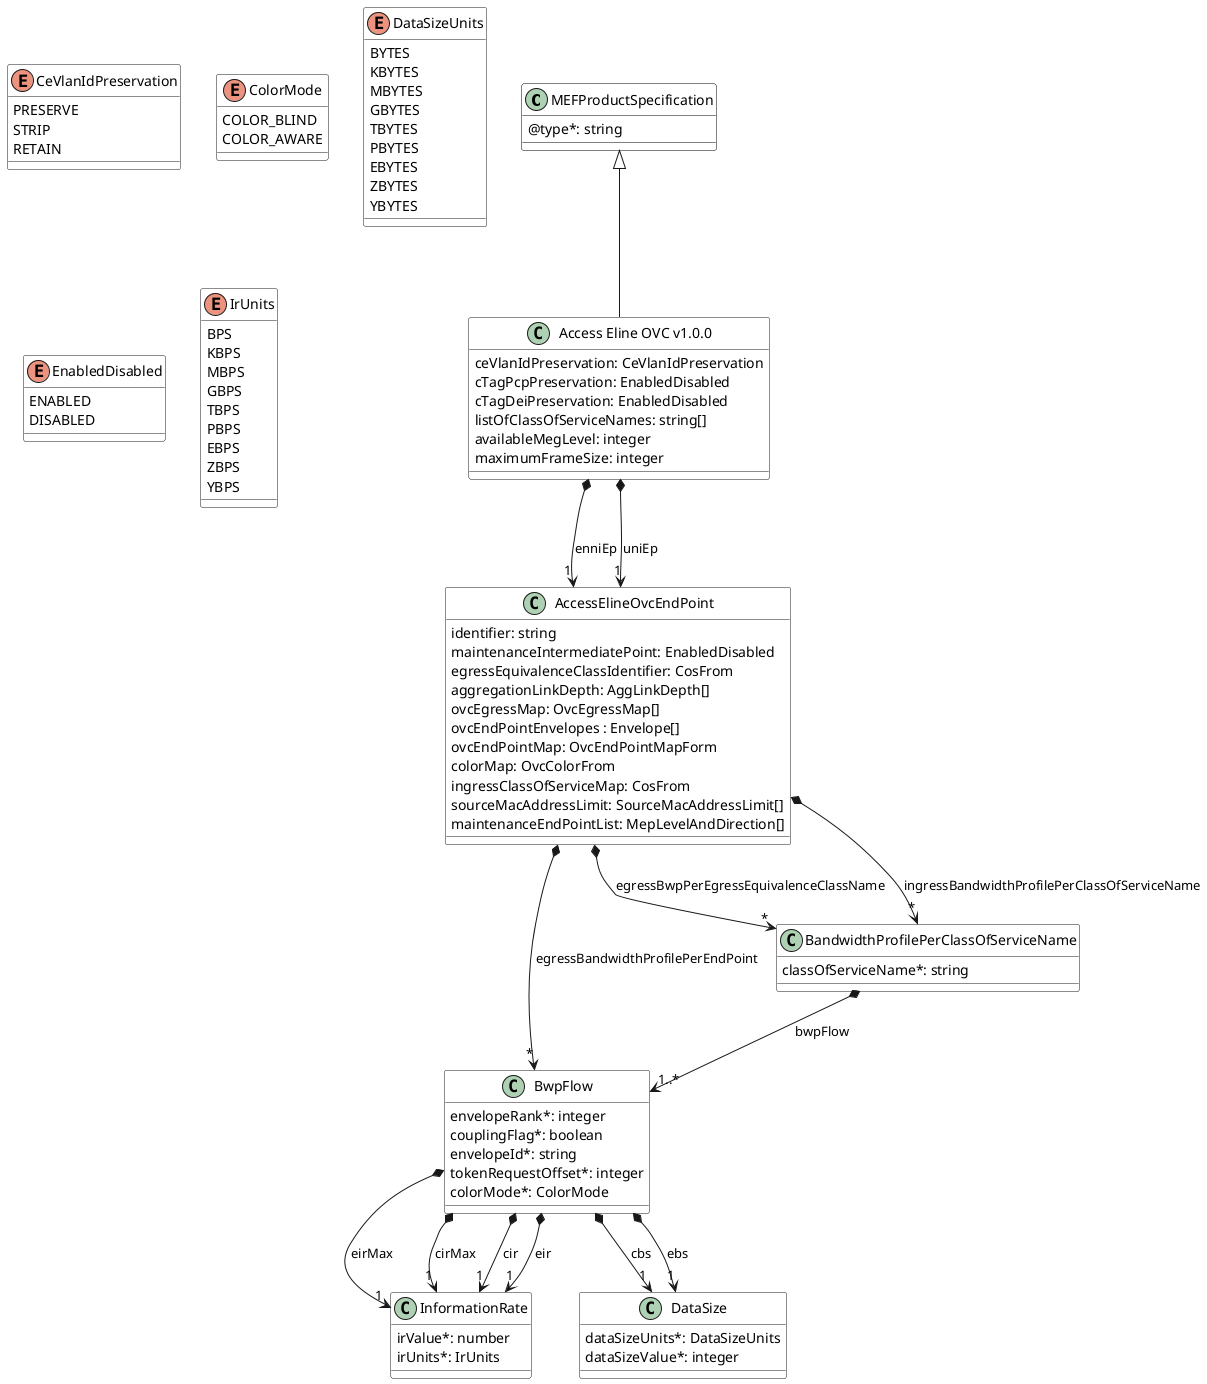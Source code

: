 @startuml

skinparam {
    ClassBackgroundColor White
    ClassBorderColor<<API>> Black
}

hide  <<API>> stereotype

class MEFProductSpecification<<API>> {

    @type*: string 
}


class AccessElineOvcEndPoint {

    identifier: string 
    maintenanceIntermediatePoint: EnabledDisabled 
    egressEquivalenceClassIdentifier: CosFrom
    aggregationLinkDepth: AggLinkDepth[]
    ovcEgressMap: OvcEgressMap[]
    ovcEndPointEnvelopes : Envelope[]
    ovcEndPointMap: OvcEndPointMapForm
    colorMap: OvcColorFrom
    ingressClassOfServiceMap: CosFrom
    sourceMacAddressLimit: SourceMacAddressLimit[]
    maintenanceEndPointList: MepLevelAndDirection[]

}

AccessElineOvcEndPoint *-->"*" BwpFlow : egressBandwidthProfilePerEndPoint
AccessElineOvcEndPoint *-->"*" BandwidthProfilePerClassOfServiceName : egressBwpPerEgressEquivalenceClassName
AccessElineOvcEndPoint *-->"*" BandwidthProfilePerClassOfServiceName : ingressBandwidthProfilePerClassOfServiceName


class AccessElineOvc as "Access Eline OVC v1.0.0" {

    ceVlanIdPreservation: CeVlanIdPreservation 
    cTagPcpPreservation: EnabledDisabled 
    cTagDeiPreservation: EnabledDisabled
    listOfClassOfServiceNames: string[] 
    availableMegLevel: integer 
    maximumFrameSize: integer 
}
MEFProductSpecification <|-- AccessElineOvc

AccessElineOvc *-->"1" AccessElineOvcEndPoint : enniEp
AccessElineOvc *-->"1" AccessElineOvcEndPoint : uniEp



class BandwidthProfilePerClassOfServiceName {

    classOfServiceName*: string 
}

BandwidthProfilePerClassOfServiceName *-->"1..*" BwpFlow : bwpFlow


class BwpFlow {

    envelopeRank*: integer 
    couplingFlag*: boolean 
    envelopeId*: string 
    tokenRequestOffset*: integer 
    colorMode*: ColorMode 
}

BwpFlow *-->"1" InformationRate : eirMax
BwpFlow *-->"1" InformationRate : cirMax
BwpFlow *-->"1" DataSize : cbs
BwpFlow *-->"1" DataSize : ebs
BwpFlow *-->"1" InformationRate : cir
BwpFlow *-->"1" InformationRate : eir



enum CeVlanIdPreservation {

    PRESERVE
    STRIP
    RETAIN
}



enum ColorMode {

    COLOR_BLIND
    COLOR_AWARE
}

class DataSize {

    dataSizeUnits*: DataSizeUnits 
    dataSizeValue*: integer 
}



enum DataSizeUnits {

    BYTES
    KBYTES
    MBYTES
    GBYTES
    TBYTES
    PBYTES
    EBYTES
    ZBYTES
    YBYTES
}



enum EnabledDisabled {

    ENABLED
    DISABLED
}


class InformationRate {

    irValue*: number 
    irUnits*: IrUnits 
}

enum IrUnits {

    BPS
    KBPS
    MBPS
    GBPS
    TBPS
    PBPS
    EBPS
    ZBPS
    YBPS
}

@enduml
